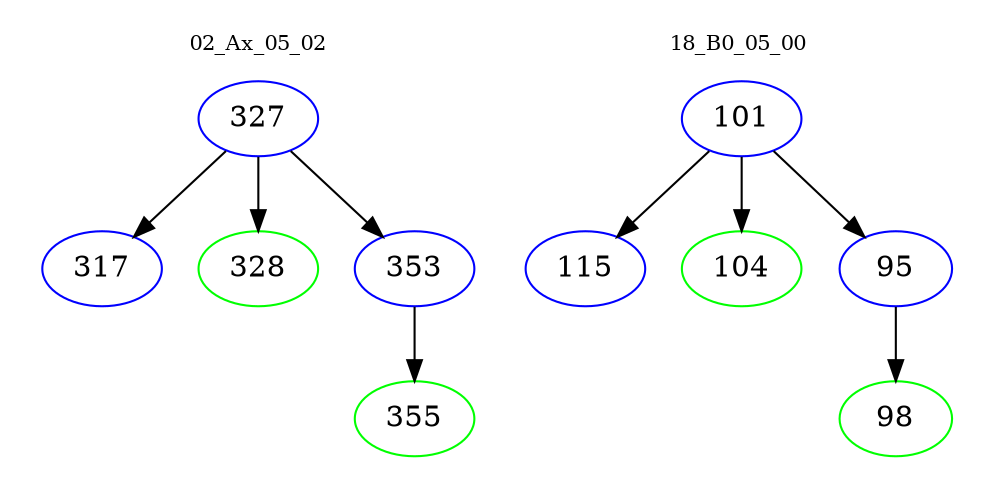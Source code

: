 digraph{
subgraph cluster_0 {
color = white
label = "02_Ax_05_02";
fontsize=10;
T0_327 [label="327", color="blue"]
T0_327 -> T0_317 [color="black"]
T0_317 [label="317", color="blue"]
T0_327 -> T0_328 [color="black"]
T0_328 [label="328", color="green"]
T0_327 -> T0_353 [color="black"]
T0_353 [label="353", color="blue"]
T0_353 -> T0_355 [color="black"]
T0_355 [label="355", color="green"]
}
subgraph cluster_1 {
color = white
label = "18_B0_05_00";
fontsize=10;
T1_101 [label="101", color="blue"]
T1_101 -> T1_115 [color="black"]
T1_115 [label="115", color="blue"]
T1_101 -> T1_104 [color="black"]
T1_104 [label="104", color="green"]
T1_101 -> T1_95 [color="black"]
T1_95 [label="95", color="blue"]
T1_95 -> T1_98 [color="black"]
T1_98 [label="98", color="green"]
}
}
